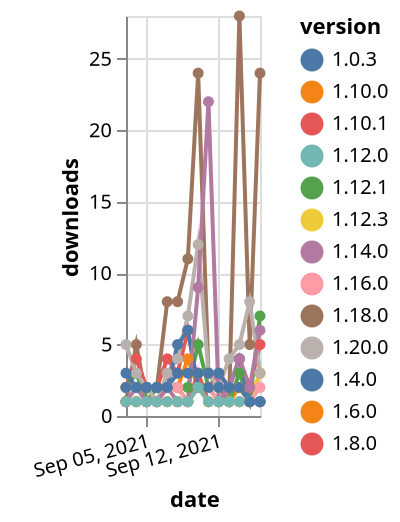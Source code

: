 {"$schema": "https://vega.github.io/schema/vega-lite/v5.json", "description": "A simple bar chart with embedded data.", "data": {"values": [{"date": "2021-09-03", "total": 12257, "delta": 2, "version": "1.6.0"}, {"date": "2021-09-04", "total": 12259, "delta": 2, "version": "1.6.0"}, {"date": "2021-09-05", "total": 12261, "delta": 2, "version": "1.6.0"}, {"date": "2021-09-06", "total": 12263, "delta": 2, "version": "1.6.0"}, {"date": "2021-09-07", "total": 12265, "delta": 2, "version": "1.6.0"}, {"date": "2021-09-08", "total": 12267, "delta": 2, "version": "1.6.0"}, {"date": "2021-09-09", "total": 12271, "delta": 4, "version": "1.6.0"}, {"date": "2021-09-10", "total": 12273, "delta": 2, "version": "1.6.0"}, {"date": "2021-09-11", "total": 12275, "delta": 2, "version": "1.6.0"}, {"date": "2021-09-12", "total": 12277, "delta": 2, "version": "1.6.0"}, {"date": "2021-09-13", "total": 12279, "delta": 2, "version": "1.6.0"}, {"date": "2021-09-14", "total": 12281, "delta": 2, "version": "1.6.0"}, {"date": "2021-09-15", "total": 12282, "delta": 1, "version": "1.6.0"}, {"date": "2021-09-16", "total": 12283, "delta": 1, "version": "1.6.0"}, {"date": "2021-09-03", "total": 517, "delta": 1, "version": "1.10.1"}, {"date": "2021-09-04", "total": 518, "delta": 1, "version": "1.10.1"}, {"date": "2021-09-05", "total": 519, "delta": 1, "version": "1.10.1"}, {"date": "2021-09-06", "total": 520, "delta": 1, "version": "1.10.1"}, {"date": "2021-09-07", "total": 521, "delta": 1, "version": "1.10.1"}, {"date": "2021-09-08", "total": 522, "delta": 1, "version": "1.10.1"}, {"date": "2021-09-09", "total": 523, "delta": 1, "version": "1.10.1"}, {"date": "2021-09-10", "total": 526, "delta": 3, "version": "1.10.1"}, {"date": "2021-09-11", "total": 527, "delta": 1, "version": "1.10.1"}, {"date": "2021-09-12", "total": 528, "delta": 1, "version": "1.10.1"}, {"date": "2021-09-13", "total": 529, "delta": 1, "version": "1.10.1"}, {"date": "2021-09-14", "total": 530, "delta": 1, "version": "1.10.1"}, {"date": "2021-09-15", "total": 531, "delta": 1, "version": "1.10.1"}, {"date": "2021-09-16", "total": 532, "delta": 1, "version": "1.10.1"}, {"date": "2021-09-03", "total": 1221, "delta": 1, "version": "1.18.0"}, {"date": "2021-09-04", "total": 1226, "delta": 5, "version": "1.18.0"}, {"date": "2021-09-05", "total": 1227, "delta": 1, "version": "1.18.0"}, {"date": "2021-09-06", "total": 1229, "delta": 2, "version": "1.18.0"}, {"date": "2021-09-07", "total": 1237, "delta": 8, "version": "1.18.0"}, {"date": "2021-09-08", "total": 1245, "delta": 8, "version": "1.18.0"}, {"date": "2021-09-09", "total": 1256, "delta": 11, "version": "1.18.0"}, {"date": "2021-09-10", "total": 1280, "delta": 24, "version": "1.18.0"}, {"date": "2021-09-11", "total": 1283, "delta": 3, "version": "1.18.0"}, {"date": "2021-09-12", "total": 1285, "delta": 2, "version": "1.18.0"}, {"date": "2021-09-13", "total": 1286, "delta": 1, "version": "1.18.0"}, {"date": "2021-09-14", "total": 1314, "delta": 28, "version": "1.18.0"}, {"date": "2021-09-15", "total": 1319, "delta": 5, "version": "1.18.0"}, {"date": "2021-09-16", "total": 1343, "delta": 24, "version": "1.18.0"}, {"date": "2021-09-03", "total": 6441, "delta": 2, "version": "1.8.0"}, {"date": "2021-09-04", "total": 6445, "delta": 4, "version": "1.8.0"}, {"date": "2021-09-05", "total": 6447, "delta": 2, "version": "1.8.0"}, {"date": "2021-09-06", "total": 6449, "delta": 2, "version": "1.8.0"}, {"date": "2021-09-07", "total": 6453, "delta": 4, "version": "1.8.0"}, {"date": "2021-09-08", "total": 6456, "delta": 3, "version": "1.8.0"}, {"date": "2021-09-09", "total": 6462, "delta": 6, "version": "1.8.0"}, {"date": "2021-09-10", "total": 6464, "delta": 2, "version": "1.8.0"}, {"date": "2021-09-11", "total": 6466, "delta": 2, "version": "1.8.0"}, {"date": "2021-09-12", "total": 6469, "delta": 3, "version": "1.8.0"}, {"date": "2021-09-13", "total": 6471, "delta": 2, "version": "1.8.0"}, {"date": "2021-09-14", "total": 6475, "delta": 4, "version": "1.8.0"}, {"date": "2021-09-15", "total": 6477, "delta": 2, "version": "1.8.0"}, {"date": "2021-09-16", "total": 6482, "delta": 5, "version": "1.8.0"}, {"date": "2021-09-03", "total": 2513, "delta": 1, "version": "1.10.0"}, {"date": "2021-09-04", "total": 2514, "delta": 1, "version": "1.10.0"}, {"date": "2021-09-05", "total": 2515, "delta": 1, "version": "1.10.0"}, {"date": "2021-09-06", "total": 2516, "delta": 1, "version": "1.10.0"}, {"date": "2021-09-07", "total": 2518, "delta": 2, "version": "1.10.0"}, {"date": "2021-09-08", "total": 2520, "delta": 2, "version": "1.10.0"}, {"date": "2021-09-09", "total": 2521, "delta": 1, "version": "1.10.0"}, {"date": "2021-09-10", "total": 2523, "delta": 2, "version": "1.10.0"}, {"date": "2021-09-11", "total": 2524, "delta": 1, "version": "1.10.0"}, {"date": "2021-09-12", "total": 2525, "delta": 1, "version": "1.10.0"}, {"date": "2021-09-13", "total": 2526, "delta": 1, "version": "1.10.0"}, {"date": "2021-09-14", "total": 2528, "delta": 2, "version": "1.10.0"}, {"date": "2021-09-15", "total": 2529, "delta": 1, "version": "1.10.0"}, {"date": "2021-09-16", "total": 2532, "delta": 3, "version": "1.10.0"}, {"date": "2021-09-03", "total": 2115, "delta": 1, "version": "1.12.3"}, {"date": "2021-09-04", "total": 2116, "delta": 1, "version": "1.12.3"}, {"date": "2021-09-05", "total": 2117, "delta": 1, "version": "1.12.3"}, {"date": "2021-09-06", "total": 2118, "delta": 1, "version": "1.12.3"}, {"date": "2021-09-07", "total": 2119, "delta": 1, "version": "1.12.3"}, {"date": "2021-09-08", "total": 2120, "delta": 1, "version": "1.12.3"}, {"date": "2021-09-09", "total": 2121, "delta": 1, "version": "1.12.3"}, {"date": "2021-09-10", "total": 2123, "delta": 2, "version": "1.12.3"}, {"date": "2021-09-11", "total": 2124, "delta": 1, "version": "1.12.3"}, {"date": "2021-09-12", "total": 2125, "delta": 1, "version": "1.12.3"}, {"date": "2021-09-13", "total": 2126, "delta": 1, "version": "1.12.3"}, {"date": "2021-09-14", "total": 2127, "delta": 1, "version": "1.12.3"}, {"date": "2021-09-15", "total": 2128, "delta": 1, "version": "1.12.3"}, {"date": "2021-09-16", "total": 2131, "delta": 3, "version": "1.12.3"}, {"date": "2021-09-03", "total": 3287, "delta": 2, "version": "1.12.1"}, {"date": "2021-09-04", "total": 3290, "delta": 3, "version": "1.12.1"}, {"date": "2021-09-05", "total": 3291, "delta": 1, "version": "1.12.1"}, {"date": "2021-09-06", "total": 3293, "delta": 2, "version": "1.12.1"}, {"date": "2021-09-07", "total": 3295, "delta": 2, "version": "1.12.1"}, {"date": "2021-09-08", "total": 3297, "delta": 2, "version": "1.12.1"}, {"date": "2021-09-09", "total": 3299, "delta": 2, "version": "1.12.1"}, {"date": "2021-09-10", "total": 3304, "delta": 5, "version": "1.12.1"}, {"date": "2021-09-11", "total": 3306, "delta": 2, "version": "1.12.1"}, {"date": "2021-09-12", "total": 3307, "delta": 1, "version": "1.12.1"}, {"date": "2021-09-13", "total": 3308, "delta": 1, "version": "1.12.1"}, {"date": "2021-09-14", "total": 3311, "delta": 3, "version": "1.12.1"}, {"date": "2021-09-15", "total": 3312, "delta": 1, "version": "1.12.1"}, {"date": "2021-09-16", "total": 3319, "delta": 7, "version": "1.12.1"}, {"date": "2021-09-03", "total": 402, "delta": 5, "version": "1.20.0"}, {"date": "2021-09-04", "total": 405, "delta": 3, "version": "1.20.0"}, {"date": "2021-09-05", "total": 407, "delta": 2, "version": "1.20.0"}, {"date": "2021-09-06", "total": 408, "delta": 1, "version": "1.20.0"}, {"date": "2021-09-07", "total": 411, "delta": 3, "version": "1.20.0"}, {"date": "2021-09-08", "total": 415, "delta": 4, "version": "1.20.0"}, {"date": "2021-09-09", "total": 422, "delta": 7, "version": "1.20.0"}, {"date": "2021-09-10", "total": 434, "delta": 12, "version": "1.20.0"}, {"date": "2021-09-11", "total": 437, "delta": 3, "version": "1.20.0"}, {"date": "2021-09-12", "total": 439, "delta": 2, "version": "1.20.0"}, {"date": "2021-09-13", "total": 443, "delta": 4, "version": "1.20.0"}, {"date": "2021-09-14", "total": 448, "delta": 5, "version": "1.20.0"}, {"date": "2021-09-15", "total": 456, "delta": 8, "version": "1.20.0"}, {"date": "2021-09-16", "total": 459, "delta": 3, "version": "1.20.0"}, {"date": "2021-09-03", "total": 5084, "delta": 2, "version": "1.16.0"}, {"date": "2021-09-04", "total": 5086, "delta": 2, "version": "1.16.0"}, {"date": "2021-09-05", "total": 5087, "delta": 1, "version": "1.16.0"}, {"date": "2021-09-06", "total": 5088, "delta": 1, "version": "1.16.0"}, {"date": "2021-09-07", "total": 5090, "delta": 2, "version": "1.16.0"}, {"date": "2021-09-08", "total": 5092, "delta": 2, "version": "1.16.0"}, {"date": "2021-09-09", "total": 5093, "delta": 1, "version": "1.16.0"}, {"date": "2021-09-10", "total": 5095, "delta": 2, "version": "1.16.0"}, {"date": "2021-09-11", "total": 5097, "delta": 2, "version": "1.16.0"}, {"date": "2021-09-12", "total": 5098, "delta": 1, "version": "1.16.0"}, {"date": "2021-09-13", "total": 5099, "delta": 1, "version": "1.16.0"}, {"date": "2021-09-14", "total": 5100, "delta": 1, "version": "1.16.0"}, {"date": "2021-09-15", "total": 5101, "delta": 1, "version": "1.16.0"}, {"date": "2021-09-16", "total": 5103, "delta": 2, "version": "1.16.0"}, {"date": "2021-09-03", "total": 11646, "delta": 2, "version": "1.0.3"}, {"date": "2021-09-04", "total": 11648, "delta": 2, "version": "1.0.3"}, {"date": "2021-09-05", "total": 11650, "delta": 2, "version": "1.0.3"}, {"date": "2021-09-06", "total": 11652, "delta": 2, "version": "1.0.3"}, {"date": "2021-09-07", "total": 11654, "delta": 2, "version": "1.0.3"}, {"date": "2021-09-08", "total": 11659, "delta": 5, "version": "1.0.3"}, {"date": "2021-09-09", "total": 11665, "delta": 6, "version": "1.0.3"}, {"date": "2021-09-10", "total": 11667, "delta": 2, "version": "1.0.3"}, {"date": "2021-09-11", "total": 11669, "delta": 2, "version": "1.0.3"}, {"date": "2021-09-12", "total": 11671, "delta": 2, "version": "1.0.3"}, {"date": "2021-09-13", "total": 11673, "delta": 2, "version": "1.0.3"}, {"date": "2021-09-14", "total": 11677, "delta": 4, "version": "1.0.3"}, {"date": "2021-09-15", "total": 11678, "delta": 1, "version": "1.0.3"}, {"date": "2021-09-16", "total": 11679, "delta": 1, "version": "1.0.3"}, {"date": "2021-09-03", "total": 3438, "delta": 1, "version": "1.14.0"}, {"date": "2021-09-04", "total": 3440, "delta": 2, "version": "1.14.0"}, {"date": "2021-09-05", "total": 3441, "delta": 1, "version": "1.14.0"}, {"date": "2021-09-06", "total": 3442, "delta": 1, "version": "1.14.0"}, {"date": "2021-09-07", "total": 3444, "delta": 2, "version": "1.14.0"}, {"date": "2021-09-08", "total": 3445, "delta": 1, "version": "1.14.0"}, {"date": "2021-09-09", "total": 3446, "delta": 1, "version": "1.14.0"}, {"date": "2021-09-10", "total": 3455, "delta": 9, "version": "1.14.0"}, {"date": "2021-09-11", "total": 3477, "delta": 22, "version": "1.14.0"}, {"date": "2021-09-12", "total": 3478, "delta": 1, "version": "1.14.0"}, {"date": "2021-09-13", "total": 3480, "delta": 2, "version": "1.14.0"}, {"date": "2021-09-14", "total": 3484, "delta": 4, "version": "1.14.0"}, {"date": "2021-09-15", "total": 3486, "delta": 2, "version": "1.14.0"}, {"date": "2021-09-16", "total": 3492, "delta": 6, "version": "1.14.0"}, {"date": "2021-09-03", "total": 518, "delta": 1, "version": "1.12.0"}, {"date": "2021-09-04", "total": 519, "delta": 1, "version": "1.12.0"}, {"date": "2021-09-05", "total": 520, "delta": 1, "version": "1.12.0"}, {"date": "2021-09-06", "total": 521, "delta": 1, "version": "1.12.0"}, {"date": "2021-09-07", "total": 522, "delta": 1, "version": "1.12.0"}, {"date": "2021-09-08", "total": 523, "delta": 1, "version": "1.12.0"}, {"date": "2021-09-09", "total": 524, "delta": 1, "version": "1.12.0"}, {"date": "2021-09-10", "total": 526, "delta": 2, "version": "1.12.0"}, {"date": "2021-09-11", "total": 527, "delta": 1, "version": "1.12.0"}, {"date": "2021-09-12", "total": 528, "delta": 1, "version": "1.12.0"}, {"date": "2021-09-13", "total": 529, "delta": 1, "version": "1.12.0"}, {"date": "2021-09-14", "total": 530, "delta": 1, "version": "1.12.0"}, {"date": "2021-09-15", "total": 531, "delta": 1, "version": "1.12.0"}, {"date": "2021-09-16", "total": 532, "delta": 1, "version": "1.12.0"}, {"date": "2021-09-03", "total": 7039, "delta": 3, "version": "1.4.0"}, {"date": "2021-09-04", "total": 7041, "delta": 2, "version": "1.4.0"}, {"date": "2021-09-05", "total": 7043, "delta": 2, "version": "1.4.0"}, {"date": "2021-09-06", "total": 7045, "delta": 2, "version": "1.4.0"}, {"date": "2021-09-07", "total": 7047, "delta": 2, "version": "1.4.0"}, {"date": "2021-09-08", "total": 7050, "delta": 3, "version": "1.4.0"}, {"date": "2021-09-09", "total": 7053, "delta": 3, "version": "1.4.0"}, {"date": "2021-09-10", "total": 7056, "delta": 3, "version": "1.4.0"}, {"date": "2021-09-11", "total": 7059, "delta": 3, "version": "1.4.0"}, {"date": "2021-09-12", "total": 7062, "delta": 3, "version": "1.4.0"}, {"date": "2021-09-13", "total": 7064, "delta": 2, "version": "1.4.0"}, {"date": "2021-09-14", "total": 7066, "delta": 2, "version": "1.4.0"}, {"date": "2021-09-15", "total": 7067, "delta": 1, "version": "1.4.0"}, {"date": "2021-09-16", "total": 7068, "delta": 1, "version": "1.4.0"}]}, "width": "container", "mark": {"type": "line", "point": {"filled": true}}, "encoding": {"x": {"field": "date", "type": "temporal", "timeUnit": "yearmonthdate", "title": "date", "axis": {"labelAngle": -15}}, "y": {"field": "delta", "type": "quantitative", "title": "downloads"}, "color": {"field": "version", "type": "nominal"}, "tooltip": {"field": "delta"}}}